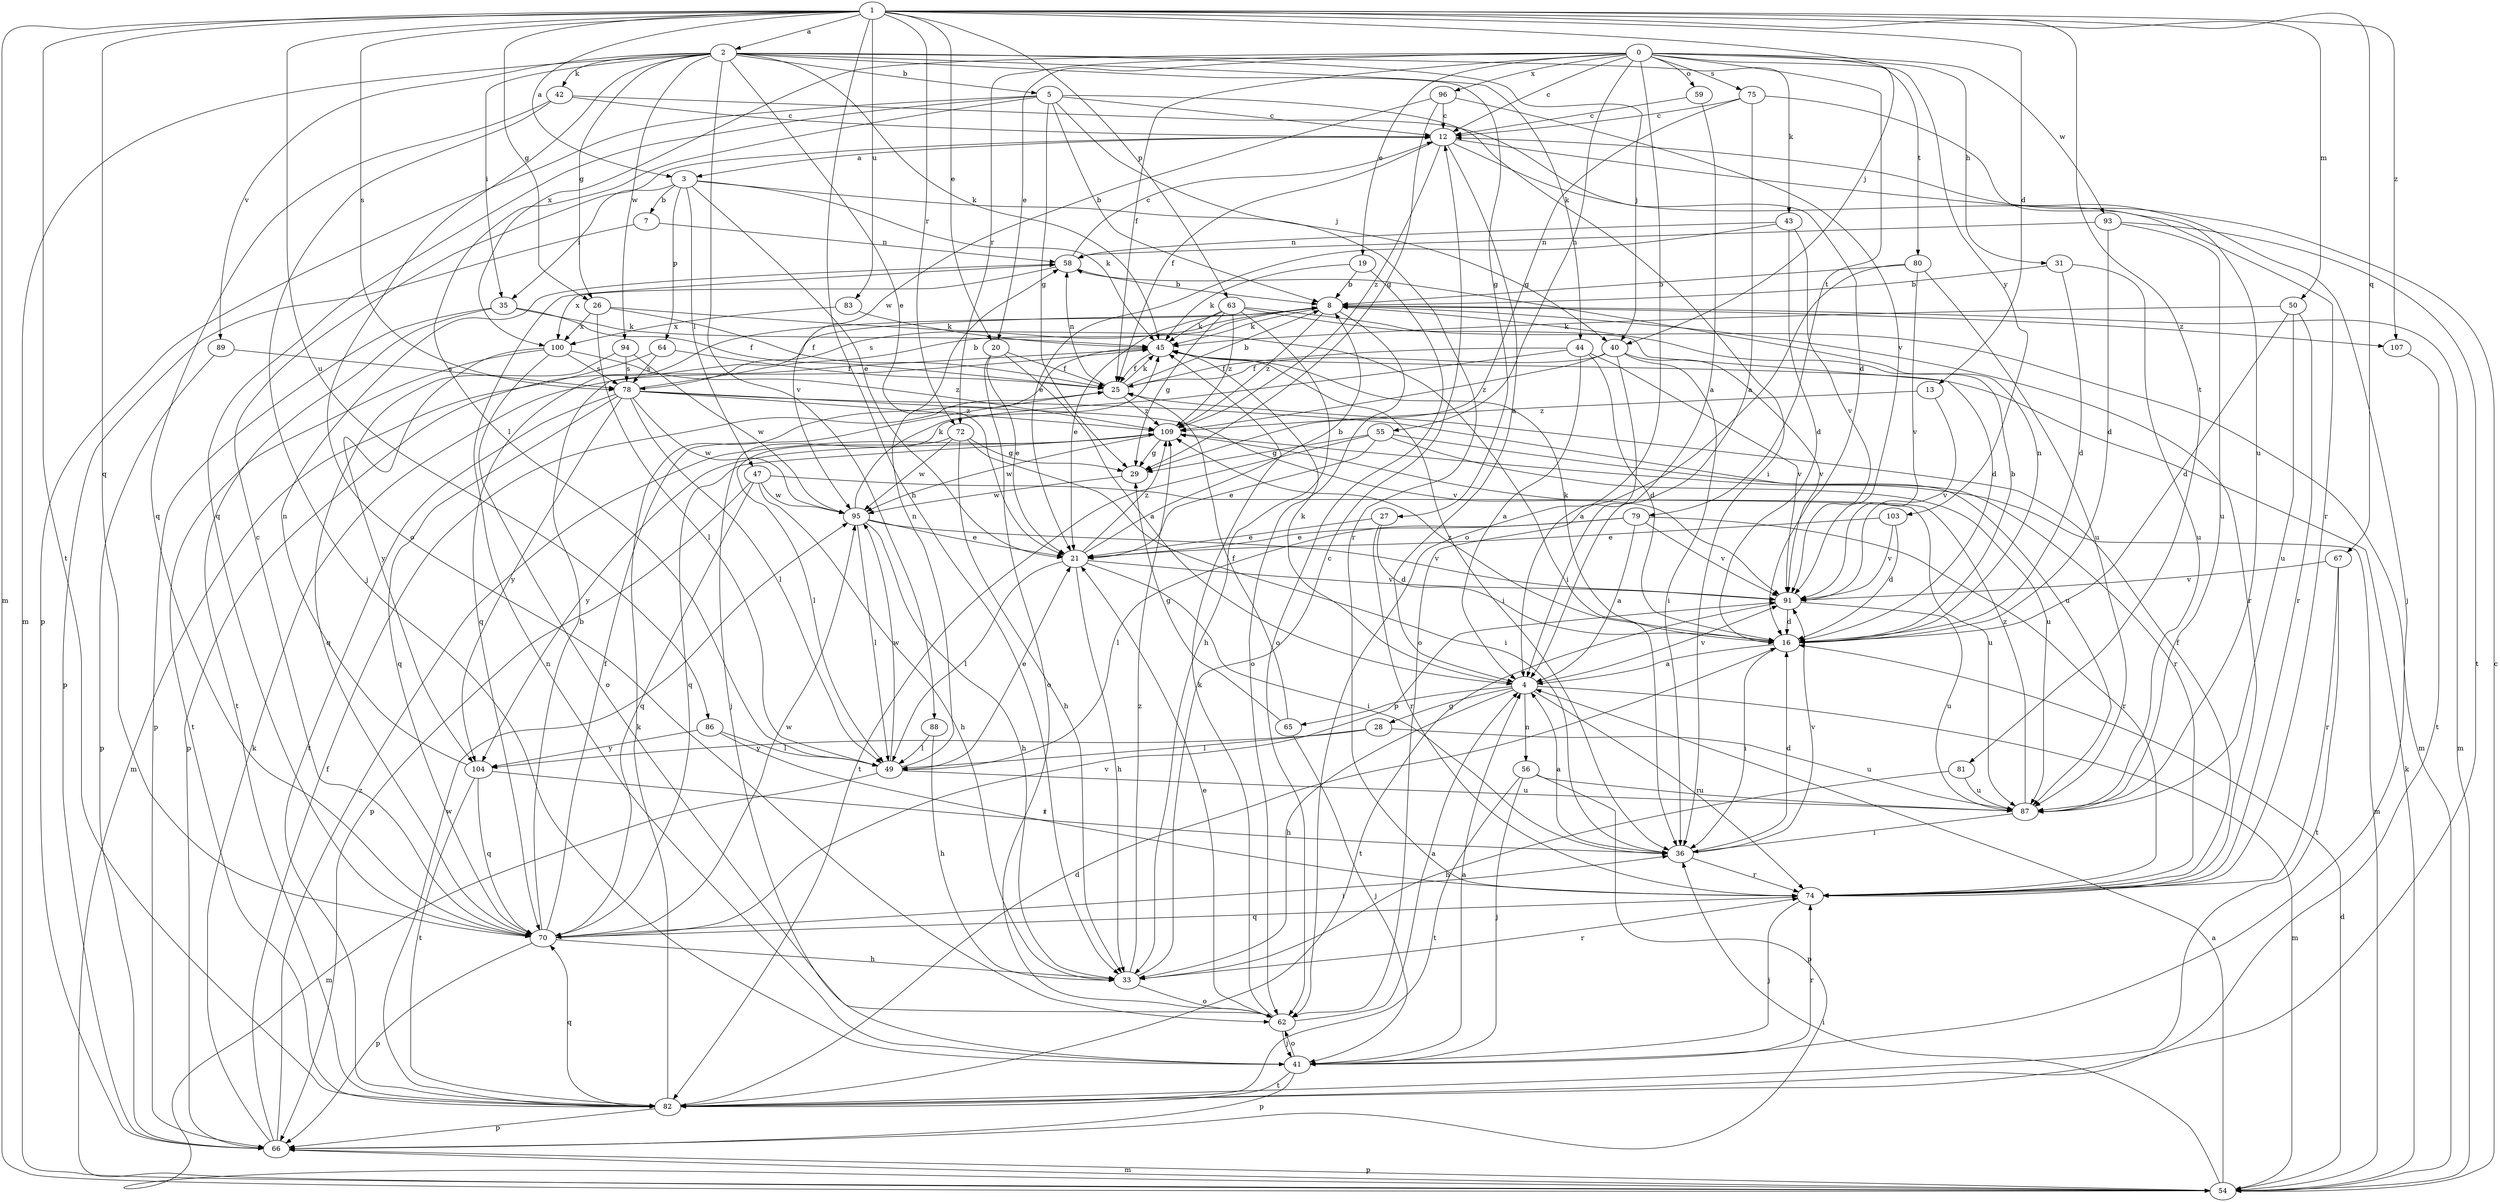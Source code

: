 strict digraph  {
0;
1;
2;
3;
4;
5;
7;
8;
12;
13;
16;
19;
20;
21;
25;
26;
27;
28;
29;
31;
33;
35;
36;
40;
41;
42;
43;
44;
45;
47;
49;
50;
54;
55;
56;
58;
59;
62;
63;
64;
65;
66;
67;
70;
72;
74;
75;
78;
79;
80;
81;
82;
83;
86;
87;
88;
89;
91;
93;
94;
95;
96;
100;
103;
104;
107;
109;
0 -> 12  [label=c];
0 -> 19  [label=e];
0 -> 20  [label=e];
0 -> 25  [label=f];
0 -> 31  [label=h];
0 -> 55  [label=n];
0 -> 59  [label=o];
0 -> 62  [label=o];
0 -> 72  [label=r];
0 -> 75  [label=s];
0 -> 79  [label=t];
0 -> 80  [label=t];
0 -> 93  [label=w];
0 -> 96  [label=x];
0 -> 100  [label=x];
0 -> 103  [label=y];
1 -> 2  [label=a];
1 -> 3  [label=a];
1 -> 13  [label=d];
1 -> 20  [label=e];
1 -> 26  [label=g];
1 -> 33  [label=h];
1 -> 40  [label=j];
1 -> 50  [label=m];
1 -> 54  [label=m];
1 -> 63  [label=p];
1 -> 67  [label=q];
1 -> 70  [label=q];
1 -> 72  [label=r];
1 -> 78  [label=s];
1 -> 81  [label=t];
1 -> 82  [label=t];
1 -> 83  [label=u];
1 -> 86  [label=u];
1 -> 107  [label=z];
2 -> 5  [label=b];
2 -> 21  [label=e];
2 -> 26  [label=g];
2 -> 27  [label=g];
2 -> 35  [label=i];
2 -> 40  [label=j];
2 -> 42  [label=k];
2 -> 43  [label=k];
2 -> 44  [label=k];
2 -> 45  [label=k];
2 -> 54  [label=m];
2 -> 62  [label=o];
2 -> 88  [label=v];
2 -> 89  [label=v];
2 -> 94  [label=w];
3 -> 7  [label=b];
3 -> 21  [label=e];
3 -> 35  [label=i];
3 -> 45  [label=k];
3 -> 47  [label=l];
3 -> 64  [label=p];
3 -> 74  [label=r];
4 -> 28  [label=g];
4 -> 33  [label=h];
4 -> 45  [label=k];
4 -> 54  [label=m];
4 -> 56  [label=n];
4 -> 65  [label=p];
4 -> 74  [label=r];
4 -> 91  [label=v];
5 -> 8  [label=b];
5 -> 12  [label=c];
5 -> 29  [label=g];
5 -> 36  [label=i];
5 -> 40  [label=j];
5 -> 49  [label=l];
5 -> 66  [label=p];
5 -> 70  [label=q];
7 -> 58  [label=n];
7 -> 66  [label=p];
8 -> 45  [label=k];
8 -> 54  [label=m];
8 -> 62  [label=o];
8 -> 70  [label=q];
8 -> 74  [label=r];
8 -> 78  [label=s];
8 -> 107  [label=z];
8 -> 109  [label=z];
12 -> 3  [label=a];
12 -> 4  [label=a];
12 -> 25  [label=f];
12 -> 41  [label=j];
12 -> 74  [label=r];
12 -> 109  [label=z];
13 -> 91  [label=v];
13 -> 109  [label=z];
16 -> 4  [label=a];
16 -> 8  [label=b];
16 -> 36  [label=i];
16 -> 45  [label=k];
16 -> 58  [label=n];
16 -> 109  [label=z];
19 -> 8  [label=b];
19 -> 45  [label=k];
19 -> 62  [label=o];
20 -> 4  [label=a];
20 -> 21  [label=e];
20 -> 25  [label=f];
20 -> 62  [label=o];
21 -> 8  [label=b];
21 -> 33  [label=h];
21 -> 36  [label=i];
21 -> 49  [label=l];
21 -> 91  [label=v];
21 -> 109  [label=z];
25 -> 8  [label=b];
25 -> 45  [label=k];
25 -> 58  [label=n];
25 -> 109  [label=z];
26 -> 25  [label=f];
26 -> 36  [label=i];
26 -> 49  [label=l];
26 -> 100  [label=x];
27 -> 16  [label=d];
27 -> 21  [label=e];
27 -> 74  [label=r];
28 -> 49  [label=l];
28 -> 87  [label=u];
28 -> 104  [label=y];
29 -> 95  [label=w];
31 -> 8  [label=b];
31 -> 16  [label=d];
31 -> 87  [label=u];
33 -> 12  [label=c];
33 -> 62  [label=o];
33 -> 74  [label=r];
33 -> 109  [label=z];
35 -> 25  [label=f];
35 -> 45  [label=k];
35 -> 66  [label=p];
35 -> 82  [label=t];
36 -> 4  [label=a];
36 -> 16  [label=d];
36 -> 74  [label=r];
36 -> 91  [label=v];
40 -> 4  [label=a];
40 -> 25  [label=f];
40 -> 36  [label=i];
40 -> 91  [label=v];
40 -> 109  [label=z];
41 -> 4  [label=a];
41 -> 58  [label=n];
41 -> 62  [label=o];
41 -> 66  [label=p];
41 -> 74  [label=r];
41 -> 82  [label=t];
42 -> 12  [label=c];
42 -> 16  [label=d];
42 -> 41  [label=j];
42 -> 70  [label=q];
43 -> 16  [label=d];
43 -> 21  [label=e];
43 -> 58  [label=n];
43 -> 91  [label=v];
44 -> 4  [label=a];
44 -> 16  [label=d];
44 -> 25  [label=f];
44 -> 41  [label=j];
44 -> 91  [label=v];
45 -> 25  [label=f];
45 -> 36  [label=i];
45 -> 66  [label=p];
47 -> 33  [label=h];
47 -> 66  [label=p];
47 -> 70  [label=q];
47 -> 87  [label=u];
47 -> 95  [label=w];
49 -> 21  [label=e];
49 -> 54  [label=m];
49 -> 58  [label=n];
49 -> 87  [label=u];
49 -> 95  [label=w];
50 -> 16  [label=d];
50 -> 45  [label=k];
50 -> 74  [label=r];
50 -> 87  [label=u];
54 -> 4  [label=a];
54 -> 12  [label=c];
54 -> 16  [label=d];
54 -> 36  [label=i];
54 -> 45  [label=k];
54 -> 66  [label=p];
55 -> 21  [label=e];
55 -> 29  [label=g];
55 -> 74  [label=r];
55 -> 82  [label=t];
55 -> 87  [label=u];
56 -> 41  [label=j];
56 -> 66  [label=p];
56 -> 82  [label=t];
56 -> 87  [label=u];
58 -> 8  [label=b];
58 -> 12  [label=c];
58 -> 100  [label=x];
59 -> 4  [label=a];
59 -> 12  [label=c];
62 -> 4  [label=a];
62 -> 21  [label=e];
62 -> 41  [label=j];
62 -> 45  [label=k];
63 -> 16  [label=d];
63 -> 21  [label=e];
63 -> 29  [label=g];
63 -> 33  [label=h];
63 -> 45  [label=k];
63 -> 54  [label=m];
63 -> 109  [label=z];
64 -> 25  [label=f];
64 -> 54  [label=m];
64 -> 78  [label=s];
65 -> 25  [label=f];
65 -> 29  [label=g];
65 -> 41  [label=j];
66 -> 25  [label=f];
66 -> 45  [label=k];
66 -> 54  [label=m];
66 -> 109  [label=z];
67 -> 74  [label=r];
67 -> 82  [label=t];
67 -> 91  [label=v];
70 -> 8  [label=b];
70 -> 12  [label=c];
70 -> 25  [label=f];
70 -> 33  [label=h];
70 -> 36  [label=i];
70 -> 66  [label=p];
70 -> 91  [label=v];
70 -> 95  [label=w];
72 -> 29  [label=g];
72 -> 33  [label=h];
72 -> 36  [label=i];
72 -> 49  [label=l];
72 -> 95  [label=w];
74 -> 25  [label=f];
74 -> 41  [label=j];
74 -> 70  [label=q];
75 -> 4  [label=a];
75 -> 12  [label=c];
75 -> 29  [label=g];
75 -> 87  [label=u];
78 -> 8  [label=b];
78 -> 49  [label=l];
78 -> 70  [label=q];
78 -> 82  [label=t];
78 -> 87  [label=u];
78 -> 91  [label=v];
78 -> 95  [label=w];
78 -> 104  [label=y];
78 -> 109  [label=z];
79 -> 4  [label=a];
79 -> 21  [label=e];
79 -> 49  [label=l];
79 -> 74  [label=r];
79 -> 91  [label=v];
80 -> 8  [label=b];
80 -> 62  [label=o];
80 -> 87  [label=u];
80 -> 91  [label=v];
81 -> 33  [label=h];
81 -> 87  [label=u];
82 -> 16  [label=d];
82 -> 45  [label=k];
82 -> 66  [label=p];
82 -> 70  [label=q];
82 -> 95  [label=w];
83 -> 45  [label=k];
83 -> 100  [label=x];
86 -> 49  [label=l];
86 -> 74  [label=r];
86 -> 104  [label=y];
87 -> 36  [label=i];
87 -> 109  [label=z];
88 -> 33  [label=h];
88 -> 49  [label=l];
89 -> 66  [label=p];
89 -> 78  [label=s];
91 -> 16  [label=d];
91 -> 82  [label=t];
91 -> 87  [label=u];
93 -> 16  [label=d];
93 -> 58  [label=n];
93 -> 82  [label=t];
93 -> 87  [label=u];
94 -> 70  [label=q];
94 -> 78  [label=s];
94 -> 95  [label=w];
95 -> 21  [label=e];
95 -> 33  [label=h];
95 -> 45  [label=k];
95 -> 49  [label=l];
95 -> 91  [label=v];
96 -> 12  [label=c];
96 -> 29  [label=g];
96 -> 91  [label=v];
96 -> 95  [label=w];
100 -> 62  [label=o];
100 -> 78  [label=s];
100 -> 82  [label=t];
100 -> 104  [label=y];
100 -> 109  [label=z];
103 -> 16  [label=d];
103 -> 21  [label=e];
103 -> 91  [label=v];
104 -> 36  [label=i];
104 -> 58  [label=n];
104 -> 70  [label=q];
104 -> 82  [label=t];
107 -> 82  [label=t];
109 -> 29  [label=g];
109 -> 54  [label=m];
109 -> 70  [label=q];
109 -> 95  [label=w];
109 -> 104  [label=y];
}
